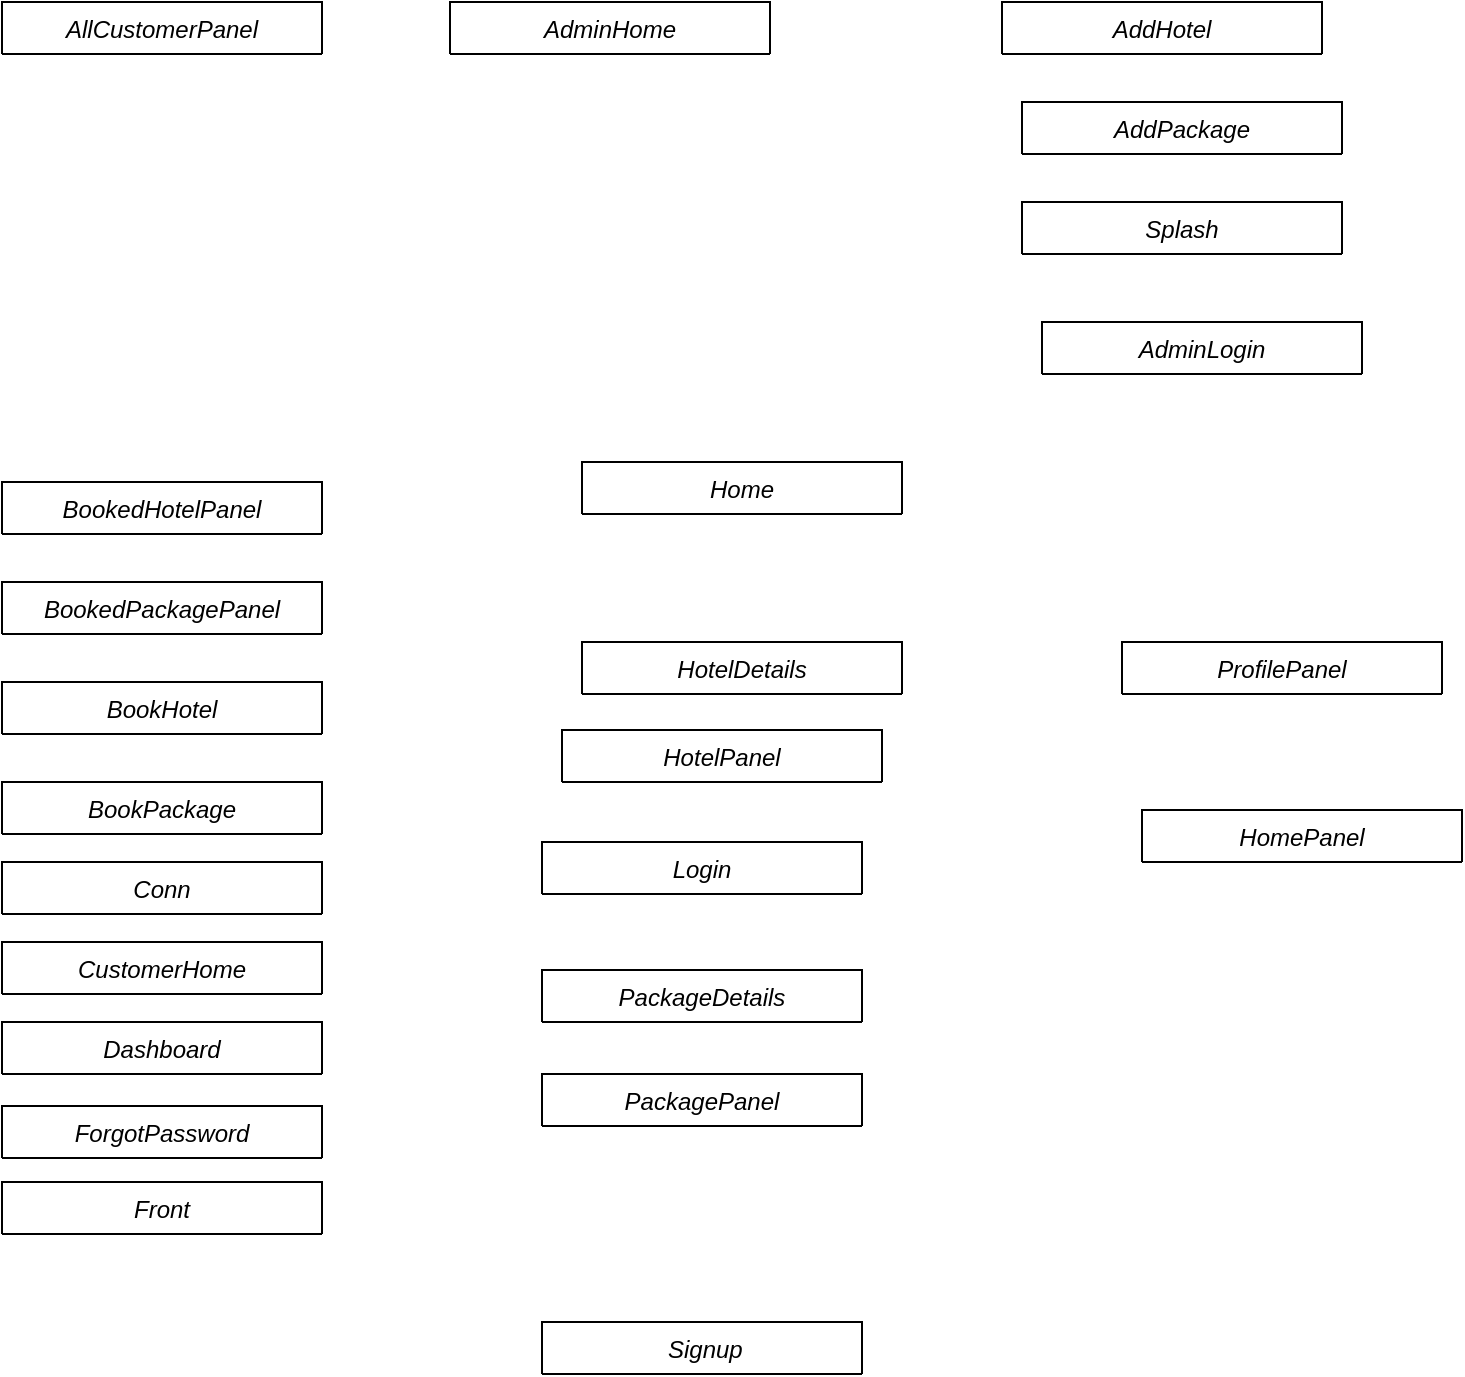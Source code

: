 <mxfile version="22.1.16" type="github">
  <diagram id="C5RBs43oDa-KdzZeNtuy" name="Page-1">
    <mxGraphModel dx="1560" dy="903" grid="1" gridSize="10" guides="1" tooltips="1" connect="1" arrows="1" fold="1" page="1" pageScale="1" pageWidth="827" pageHeight="1169" math="0" shadow="0">
      <root>
        <mxCell id="WIyWlLk6GJQsqaUBKTNV-0" />
        <mxCell id="WIyWlLk6GJQsqaUBKTNV-1" parent="WIyWlLk6GJQsqaUBKTNV-0" />
        <mxCell id="zkfFHV4jXpPFQw0GAbJ--0" value="AddHotel" style="swimlane;fontStyle=2;align=center;verticalAlign=top;childLayout=stackLayout;horizontal=1;startSize=26;horizontalStack=0;resizeParent=1;resizeLast=0;collapsible=1;marginBottom=0;rounded=0;shadow=0;strokeWidth=1;" parent="WIyWlLk6GJQsqaUBKTNV-1" vertex="1" collapsed="1">
          <mxGeometry x="530" y="20" width="160" height="26" as="geometry">
            <mxRectangle x="30" y="80" width="240" height="230" as="alternateBounds" />
          </mxGeometry>
        </mxCell>
        <mxCell id="zkfFHV4jXpPFQw0GAbJ--2" value="-JPanel headerpanel&#xa;  -JTextField t1, t2, t3, t4, t5 &#xa;  -JLabel l1, l2, l3, l4, l5, l6, l7, filename&#xa;  -JButton b1, b2, b3&#xa;  -File file&#xa;  -HotelPanel hp&#xa;  -HotelDetails hd&#xa;  -String name&#xa;  -byte[] photo" style="text;align=left;verticalAlign=top;spacingLeft=4;spacingRight=4;overflow=hidden;rotatable=0;points=[[0,0.5],[1,0.5]];portConstraint=eastwest;rounded=0;shadow=0;html=0;" parent="zkfFHV4jXpPFQw0GAbJ--0" vertex="1">
          <mxGeometry y="26" width="240" height="134" as="geometry" />
        </mxCell>
        <mxCell id="1v4Eg5p9bf7H3qSQsxVO-2" value="" style="endArrow=none;html=1;rounded=0;" edge="1" parent="zkfFHV4jXpPFQw0GAbJ--0" target="zkfFHV4jXpPFQw0GAbJ--2">
          <mxGeometry width="50" height="50" relative="1" as="geometry">
            <mxPoint y="160" as="sourcePoint" />
            <mxPoint x="160" y="160" as="targetPoint" />
          </mxGeometry>
        </mxCell>
        <mxCell id="1v4Eg5p9bf7H3qSQsxVO-5" value="+AddHotel()&#xa;  +AddHotel(HotelPanel hp)  &#xa;  +AddHotel(HotelDetails hd, String name) &#xa;  +actionPerformed(ActionEvent e)" style="text;align=left;verticalAlign=top;spacingLeft=4;spacingRight=4;overflow=hidden;rotatable=0;points=[[0,0.5],[1,0.5]];portConstraint=eastwest;rounded=0;shadow=0;html=0;" vertex="1" parent="zkfFHV4jXpPFQw0GAbJ--0">
          <mxGeometry y="160" width="240" height="70" as="geometry" />
        </mxCell>
        <mxCell id="1v4Eg5p9bf7H3qSQsxVO-6" value="" style="endArrow=none;html=1;rounded=0;exitX=0.004;exitY=-0.007;exitDx=0;exitDy=0;exitPerimeter=0;entryX=0.998;entryY=1.012;entryDx=0;entryDy=0;entryPerimeter=0;" edge="1" parent="zkfFHV4jXpPFQw0GAbJ--0" source="1v4Eg5p9bf7H3qSQsxVO-5" target="zkfFHV4jXpPFQw0GAbJ--2">
          <mxGeometry width="50" height="50" relative="1" as="geometry">
            <mxPoint x="80" y="180" as="sourcePoint" />
            <mxPoint x="130" y="130" as="targetPoint" />
          </mxGeometry>
        </mxCell>
        <mxCell id="1v4Eg5p9bf7H3qSQsxVO-7" value="AddPackage" style="swimlane;fontStyle=2;align=center;verticalAlign=top;childLayout=stackLayout;horizontal=1;startSize=26;horizontalStack=0;resizeParent=1;resizeLast=0;collapsible=1;marginBottom=0;rounded=0;shadow=0;strokeWidth=1;" vertex="1" collapsed="1" parent="WIyWlLk6GJQsqaUBKTNV-1">
          <mxGeometry x="540" y="70" width="160" height="26" as="geometry">
            <mxRectangle x="320" y="80" width="270" height="280" as="alternateBounds" />
          </mxGeometry>
        </mxCell>
        <mxCell id="1v4Eg5p9bf7H3qSQsxVO-8" value="-JPanel headerpanel&#xa;  -JTextField t1, t2, t3, t4&#xa;  -JTextArea ta1&#xa;  -JLabel l1, l2, l3, l4, l5, l6, l7, filename&#xa;  -JButton b1, b2, b3&#xa;  -File file&#xa;  -PackagePanel pp&#xa;  -PackageDetails pd&#xa;  -String place&#xa;  -byte[] photo" style="text;align=left;verticalAlign=top;spacingLeft=4;spacingRight=4;overflow=hidden;rotatable=0;points=[[0,0.5],[1,0.5]];portConstraint=eastwest;rounded=0;shadow=0;html=0;" vertex="1" parent="1v4Eg5p9bf7H3qSQsxVO-7">
          <mxGeometry y="26" width="270" height="154" as="geometry" />
        </mxCell>
        <mxCell id="1v4Eg5p9bf7H3qSQsxVO-9" value="" style="endArrow=none;html=1;rounded=0;" edge="1" parent="1v4Eg5p9bf7H3qSQsxVO-7" target="1v4Eg5p9bf7H3qSQsxVO-8">
          <mxGeometry width="50" height="50" relative="1" as="geometry">
            <mxPoint y="160" as="sourcePoint" />
            <mxPoint x="160" y="160" as="targetPoint" />
          </mxGeometry>
        </mxCell>
        <mxCell id="1v4Eg5p9bf7H3qSQsxVO-10" value="+AddPackage()&#xa;  +AddPackage(PackagePanel pp)&#xa;  +AddPackage(PackageDetails pd, String place)&#xa;  +actionPerformed(ActionEvent e)" style="text;align=left;verticalAlign=top;spacingLeft=4;spacingRight=4;overflow=hidden;rotatable=0;points=[[0,0.5],[1,0.5]];portConstraint=eastwest;rounded=0;shadow=0;html=0;" vertex="1" parent="1v4Eg5p9bf7H3qSQsxVO-7">
          <mxGeometry y="180" width="270" height="70" as="geometry" />
        </mxCell>
        <mxCell id="1v4Eg5p9bf7H3qSQsxVO-11" value="" style="endArrow=none;html=1;rounded=0;entryX=1.001;entryY=0.017;entryDx=0;entryDy=0;entryPerimeter=0;exitX=-0.001;exitY=0.003;exitDx=0;exitDy=0;exitPerimeter=0;" edge="1" parent="1v4Eg5p9bf7H3qSQsxVO-7" source="1v4Eg5p9bf7H3qSQsxVO-10" target="1v4Eg5p9bf7H3qSQsxVO-10">
          <mxGeometry width="50" height="50" relative="1" as="geometry">
            <mxPoint x="10" y="180" as="sourcePoint" />
            <mxPoint x="270" y="180" as="targetPoint" />
          </mxGeometry>
        </mxCell>
        <mxCell id="1v4Eg5p9bf7H3qSQsxVO-14" value="AdminHome" style="swimlane;fontStyle=2;align=center;verticalAlign=top;childLayout=stackLayout;horizontal=1;startSize=26;horizontalStack=0;resizeParent=1;resizeLast=0;collapsible=1;marginBottom=0;rounded=0;shadow=0;strokeWidth=1;" vertex="1" collapsed="1" parent="WIyWlLk6GJQsqaUBKTNV-1">
          <mxGeometry x="254" y="20" width="160" height="26" as="geometry">
            <mxRectangle x="254" y="20" width="260" height="360" as="alternateBounds" />
          </mxGeometry>
        </mxCell>
        <mxCell id="1v4Eg5p9bf7H3qSQsxVO-15" value="-JPanel contentPane, profilepanel&#xa;  -Color buttonbcolor, buttonfcolor&#xa;  -Font buttonfont&#xa;  -JButton b1, b2, b3, b4, b5, b6, b7, b8, btn&#xa;  -int panely, panelx, row&#xa;  -HomePanel homepanel&#xa;  -ProfilePanel yourprofile&#xa;  -PackagePanel packagepanel&#xa;  -HotelPanel hotelpanel&#xa;  -AllCustomerPanel allcustomerpanel&#xa;  -BookedPackagePanel bookedpackagepanel &#xa;  -BookedHotelPanel bookedhotelpanel&#xa;  -String username" style="text;align=left;verticalAlign=top;spacingLeft=4;spacingRight=4;overflow=hidden;rotatable=0;points=[[0,0.5],[1,0.5]];portConstraint=eastwest;rounded=0;shadow=0;html=0;" vertex="1" parent="1v4Eg5p9bf7H3qSQsxVO-14">
          <mxGeometry y="26" width="260" height="194" as="geometry" />
        </mxCell>
        <mxCell id="1v4Eg5p9bf7H3qSQsxVO-16" value="" style="endArrow=none;html=1;rounded=0;" edge="1" parent="1v4Eg5p9bf7H3qSQsxVO-14" target="1v4Eg5p9bf7H3qSQsxVO-15">
          <mxGeometry width="50" height="50" relative="1" as="geometry">
            <mxPoint y="160" as="sourcePoint" />
            <mxPoint x="160" y="160" as="targetPoint" />
          </mxGeometry>
        </mxCell>
        <mxCell id="1v4Eg5p9bf7H3qSQsxVO-18" value="" style="endArrow=none;html=1;rounded=0;entryX=1.001;entryY=0.017;entryDx=0;entryDy=0;entryPerimeter=0;exitX=-0.001;exitY=0.003;exitDx=0;exitDy=0;exitPerimeter=0;" edge="1" parent="1v4Eg5p9bf7H3qSQsxVO-14" source="1v4Eg5p9bf7H3qSQsxVO-17" target="1v4Eg5p9bf7H3qSQsxVO-17">
          <mxGeometry width="50" height="50" relative="1" as="geometry">
            <mxPoint x="10" y="180" as="sourcePoint" />
            <mxPoint x="270" y="180" as="targetPoint" />
          </mxGeometry>
        </mxCell>
        <mxCell id="1v4Eg5p9bf7H3qSQsxVO-17" value="+main(String[] args)&#xa;  +AdminHome(String username)&#xa;  +createHomepanel()&#xa;  +activeButton(JButton button)&#xa;  +createButton(String text)&#xa;  +disablePanel()  &#xa;  +actionPerformed(ActionEvent e)&#xa;  +openPanel(Object source)" style="text;align=left;verticalAlign=top;spacingLeft=4;spacingRight=4;overflow=hidden;rotatable=0;points=[[0,0.5],[1,0.5]];portConstraint=eastwest;rounded=0;shadow=0;html=0;" vertex="1" parent="1v4Eg5p9bf7H3qSQsxVO-14">
          <mxGeometry y="220" width="260" height="140" as="geometry" />
        </mxCell>
        <mxCell id="1v4Eg5p9bf7H3qSQsxVO-19" value="AdminLogin" style="swimlane;fontStyle=2;align=center;verticalAlign=top;childLayout=stackLayout;horizontal=1;startSize=26;horizontalStack=0;resizeParent=1;resizeLast=0;collapsible=1;marginBottom=0;rounded=0;shadow=0;strokeWidth=1;" vertex="1" collapsed="1" parent="WIyWlLk6GJQsqaUBKTNV-1">
          <mxGeometry x="550" y="180" width="160" height="26" as="geometry">
            <mxRectangle x="20" y="180" width="220" height="170" as="alternateBounds" />
          </mxGeometry>
        </mxCell>
        <mxCell id="1v4Eg5p9bf7H3qSQsxVO-20" value="-JPanel p1, p2&#xa;  -JTextField t1&#xa;  -JPasswordField passwordField&#xa;  -JButton b1  &#xa;  -JLabel l5&#xa;  -Home home&#xa;" style="text;align=left;verticalAlign=top;spacingLeft=4;spacingRight=4;overflow=hidden;rotatable=0;points=[[0,0.5],[1,0.5]];portConstraint=eastwest;rounded=0;shadow=0;html=0;" vertex="1" parent="1v4Eg5p9bf7H3qSQsxVO-19">
          <mxGeometry y="26" width="220" height="104" as="geometry" />
        </mxCell>
        <mxCell id="1v4Eg5p9bf7H3qSQsxVO-22" value="" style="endArrow=none;html=1;rounded=0;entryX=1.004;entryY=-0.003;entryDx=0;entryDy=0;entryPerimeter=0;exitX=-0.001;exitY=0.003;exitDx=0;exitDy=0;exitPerimeter=0;" edge="1" parent="1v4Eg5p9bf7H3qSQsxVO-19" target="1v4Eg5p9bf7H3qSQsxVO-25">
          <mxGeometry width="50" height="50" relative="1" as="geometry">
            <mxPoint x="-0.27" y="130.09" as="sourcePoint" />
            <mxPoint x="270.27" y="130.51" as="targetPoint" />
          </mxGeometry>
        </mxCell>
        <mxCell id="1v4Eg5p9bf7H3qSQsxVO-25" value=" +AdminLogin(Home m)&#xa;  +actionPerformed(ActionEvent ae)" style="text;align=left;verticalAlign=top;spacingLeft=4;spacingRight=4;overflow=hidden;rotatable=0;points=[[0,0.5],[1,0.5]];portConstraint=eastwest;rounded=0;shadow=0;html=0;" vertex="1" parent="1v4Eg5p9bf7H3qSQsxVO-19">
          <mxGeometry y="130" width="220" height="40" as="geometry" />
        </mxCell>
        <mxCell id="1v4Eg5p9bf7H3qSQsxVO-26" value="AllCustomerPanel" style="swimlane;fontStyle=2;align=center;verticalAlign=top;childLayout=stackLayout;horizontal=1;startSize=26;horizontalStack=0;resizeParent=1;resizeLast=0;collapsible=1;marginBottom=0;rounded=0;shadow=0;strokeWidth=1;" vertex="1" collapsed="1" parent="WIyWlLk6GJQsqaUBKTNV-1">
          <mxGeometry x="30" y="20" width="160" height="26" as="geometry">
            <mxRectangle x="30" y="20" width="170" height="170" as="alternateBounds" />
          </mxGeometry>
        </mxCell>
        <mxCell id="1v4Eg5p9bf7H3qSQsxVO-27" value="-JPanel panel&#xa;  -JLabel l1&#xa;  -JTable table&#xa;  -JScrollPane tableviewscroll" style="text;align=left;verticalAlign=top;spacingLeft=4;spacingRight=4;overflow=hidden;rotatable=0;points=[[0,0.5],[1,0.5]];portConstraint=eastwest;rounded=0;shadow=0;html=0;" vertex="1" parent="1v4Eg5p9bf7H3qSQsxVO-26">
          <mxGeometry y="26" width="170" height="104" as="geometry" />
        </mxCell>
        <mxCell id="1v4Eg5p9bf7H3qSQsxVO-28" value="" style="endArrow=none;html=1;rounded=0;entryX=1.004;entryY=-0.003;entryDx=0;entryDy=0;entryPerimeter=0;exitX=-0.001;exitY=0.003;exitDx=0;exitDy=0;exitPerimeter=0;" edge="1" parent="1v4Eg5p9bf7H3qSQsxVO-26" target="1v4Eg5p9bf7H3qSQsxVO-29">
          <mxGeometry width="50" height="50" relative="1" as="geometry">
            <mxPoint x="-0.27" y="130.09" as="sourcePoint" />
            <mxPoint x="270.27" y="130.51" as="targetPoint" />
          </mxGeometry>
        </mxCell>
        <mxCell id="1v4Eg5p9bf7H3qSQsxVO-29" value="+AllCustomerPanel()" style="text;align=left;verticalAlign=top;spacingLeft=4;spacingRight=4;overflow=hidden;rotatable=0;points=[[0,0.5],[1,0.5]];portConstraint=eastwest;rounded=0;shadow=0;html=0;" vertex="1" parent="1v4Eg5p9bf7H3qSQsxVO-26">
          <mxGeometry y="130" width="170" height="40" as="geometry" />
        </mxCell>
        <mxCell id="1v4Eg5p9bf7H3qSQsxVO-30" value=" Conn" style="swimlane;fontStyle=2;align=center;verticalAlign=top;childLayout=stackLayout;horizontal=1;startSize=26;horizontalStack=0;resizeParent=1;resizeLast=0;collapsible=1;marginBottom=0;rounded=0;shadow=0;strokeWidth=1;" vertex="1" collapsed="1" parent="WIyWlLk6GJQsqaUBKTNV-1">
          <mxGeometry x="30" y="450" width="160" height="26" as="geometry">
            <mxRectangle x="280" y="80" width="120" height="120" as="alternateBounds" />
          </mxGeometry>
        </mxCell>
        <mxCell id="1v4Eg5p9bf7H3qSQsxVO-31" value="-Connection c&#xa;  -Statement s" style="text;align=left;verticalAlign=top;spacingLeft=4;spacingRight=4;overflow=hidden;rotatable=0;points=[[0,0.5],[1,0.5]];portConstraint=eastwest;rounded=0;shadow=0;html=0;" vertex="1" parent="1v4Eg5p9bf7H3qSQsxVO-30">
          <mxGeometry y="26" width="120" height="54" as="geometry" />
        </mxCell>
        <mxCell id="1v4Eg5p9bf7H3qSQsxVO-32" value="" style="endArrow=none;html=1;rounded=0;entryX=1.004;entryY=-0.003;entryDx=0;entryDy=0;entryPerimeter=0;exitX=-0.003;exitY=-0.043;exitDx=0;exitDy=0;exitPerimeter=0;" edge="1" parent="1v4Eg5p9bf7H3qSQsxVO-30" target="1v4Eg5p9bf7H3qSQsxVO-33" source="1v4Eg5p9bf7H3qSQsxVO-33">
          <mxGeometry width="50" height="50" relative="1" as="geometry">
            <mxPoint x="-0.27" y="130.09" as="sourcePoint" />
            <mxPoint x="270.27" y="130.51" as="targetPoint" />
          </mxGeometry>
        </mxCell>
        <mxCell id="1v4Eg5p9bf7H3qSQsxVO-33" value=" +Conn()  " style="text;align=left;verticalAlign=top;spacingLeft=4;spacingRight=4;overflow=hidden;rotatable=0;points=[[0,0.5],[1,0.5]];portConstraint=eastwest;rounded=0;shadow=0;html=0;" vertex="1" parent="1v4Eg5p9bf7H3qSQsxVO-30">
          <mxGeometry y="80" width="120" height="40" as="geometry" />
        </mxCell>
        <mxCell id="1v4Eg5p9bf7H3qSQsxVO-34" value="BookedHotelPanel " style="swimlane;fontStyle=2;align=center;verticalAlign=top;childLayout=stackLayout;horizontal=1;startSize=26;horizontalStack=0;resizeParent=1;resizeLast=0;collapsible=1;marginBottom=0;rounded=0;shadow=0;strokeWidth=1;" vertex="1" collapsed="1" parent="WIyWlLk6GJQsqaUBKTNV-1">
          <mxGeometry x="30" y="260" width="160" height="26" as="geometry">
            <mxRectangle x="280" y="80" width="190" height="170" as="alternateBounds" />
          </mxGeometry>
        </mxCell>
        <mxCell id="1v4Eg5p9bf7H3qSQsxVO-35" value=" -JPanel panel&#xa;  -JLabel l1&#xa;  -JTable table  &#xa;  -String user&#xa;  -JScrollPane tableviewscroll" style="text;align=left;verticalAlign=top;spacingLeft=4;spacingRight=4;overflow=hidden;rotatable=0;points=[[0,0.5],[1,0.5]];portConstraint=eastwest;rounded=0;shadow=0;html=0;" vertex="1" parent="1v4Eg5p9bf7H3qSQsxVO-34">
          <mxGeometry y="26" width="190" height="104" as="geometry" />
        </mxCell>
        <mxCell id="1v4Eg5p9bf7H3qSQsxVO-36" value="" style="endArrow=none;html=1;rounded=0;entryX=1.004;entryY=-0.003;entryDx=0;entryDy=0;entryPerimeter=0;exitX=-0.001;exitY=0.003;exitDx=0;exitDy=0;exitPerimeter=0;" edge="1" parent="1v4Eg5p9bf7H3qSQsxVO-34" target="1v4Eg5p9bf7H3qSQsxVO-37">
          <mxGeometry width="50" height="50" relative="1" as="geometry">
            <mxPoint x="-0.27" y="130.09" as="sourcePoint" />
            <mxPoint x="270.27" y="130.51" as="targetPoint" />
          </mxGeometry>
        </mxCell>
        <mxCell id="1v4Eg5p9bf7H3qSQsxVO-37" value="+BookedHotelPanel()&#xa;  +BookedHotelPanel(String user)" style="text;align=left;verticalAlign=top;spacingLeft=4;spacingRight=4;overflow=hidden;rotatable=0;points=[[0,0.5],[1,0.5]];portConstraint=eastwest;rounded=0;shadow=0;html=0;" vertex="1" parent="1v4Eg5p9bf7H3qSQsxVO-34">
          <mxGeometry y="130" width="190" height="40" as="geometry" />
        </mxCell>
        <mxCell id="1v4Eg5p9bf7H3qSQsxVO-38" value="BookedPackagePanel" style="swimlane;fontStyle=2;align=center;verticalAlign=top;childLayout=stackLayout;horizontal=1;startSize=26;horizontalStack=0;resizeParent=1;resizeLast=0;collapsible=1;marginBottom=0;rounded=0;shadow=0;strokeWidth=1;" vertex="1" collapsed="1" parent="WIyWlLk6GJQsqaUBKTNV-1">
          <mxGeometry x="30" y="310" width="160" height="26" as="geometry">
            <mxRectangle x="280" y="80" width="210" height="170" as="alternateBounds" />
          </mxGeometry>
        </mxCell>
        <mxCell id="1v4Eg5p9bf7H3qSQsxVO-39" value=" -JPanel panel&#xa;  -JLabel l1&#xa;  -JTable table&#xa;  -String user&#xa;  -JScrollPane tableviewscroll" style="text;align=left;verticalAlign=top;spacingLeft=4;spacingRight=4;overflow=hidden;rotatable=0;points=[[0,0.5],[1,0.5]];portConstraint=eastwest;rounded=0;shadow=0;html=0;" vertex="1" parent="1v4Eg5p9bf7H3qSQsxVO-38">
          <mxGeometry y="26" width="210" height="104" as="geometry" />
        </mxCell>
        <mxCell id="1v4Eg5p9bf7H3qSQsxVO-40" value="" style="endArrow=none;html=1;rounded=0;entryX=1.004;entryY=-0.003;entryDx=0;entryDy=0;entryPerimeter=0;exitX=-0.001;exitY=0.003;exitDx=0;exitDy=0;exitPerimeter=0;" edge="1" parent="1v4Eg5p9bf7H3qSQsxVO-38" target="1v4Eg5p9bf7H3qSQsxVO-41">
          <mxGeometry width="50" height="50" relative="1" as="geometry">
            <mxPoint x="-0.27" y="130.09" as="sourcePoint" />
            <mxPoint x="270.27" y="130.51" as="targetPoint" />
          </mxGeometry>
        </mxCell>
        <mxCell id="1v4Eg5p9bf7H3qSQsxVO-41" value="+BookedPackagePanel()&#xa;  +BookedPackagePanel(String user)   " style="text;align=left;verticalAlign=top;spacingLeft=4;spacingRight=4;overflow=hidden;rotatable=0;points=[[0,0.5],[1,0.5]];portConstraint=eastwest;rounded=0;shadow=0;html=0;" vertex="1" parent="1v4Eg5p9bf7H3qSQsxVO-38">
          <mxGeometry y="130" width="210" height="40" as="geometry" />
        </mxCell>
        <mxCell id="1v4Eg5p9bf7H3qSQsxVO-42" value="BookHotel" style="swimlane;fontStyle=2;align=center;verticalAlign=top;childLayout=stackLayout;horizontal=1;startSize=26;horizontalStack=0;resizeParent=1;resizeLast=0;collapsible=1;marginBottom=0;rounded=0;shadow=0;strokeWidth=1;" vertex="1" collapsed="1" parent="WIyWlLk6GJQsqaUBKTNV-1">
          <mxGeometry x="30" y="360" width="160" height="26" as="geometry">
            <mxRectangle x="280" y="80" width="300" height="170" as="alternateBounds" />
          </mxGeometry>
        </mxCell>
        <mxCell id="1v4Eg5p9bf7H3qSQsxVO-43" value=" -JPanel headerpanel&#xa;  -JTextField t1, t2, t3, t4, t5, t6, t7, t8  &#xa;  -JLabel l1, l2, l3, l4, l5, l6, l7, l8, l9, l10, l11, l12, l13&#xa;  -Choice c1, c2&#xa;  -JButton b1, b2&#xa;  -String name, user" style="text;align=left;verticalAlign=top;spacingLeft=4;spacingRight=4;overflow=hidden;rotatable=0;points=[[0,0.5],[1,0.5]];portConstraint=eastwest;rounded=0;shadow=0;html=0;" vertex="1" parent="1v4Eg5p9bf7H3qSQsxVO-42">
          <mxGeometry y="26" width="300" height="104" as="geometry" />
        </mxCell>
        <mxCell id="1v4Eg5p9bf7H3qSQsxVO-44" value="" style="endArrow=none;html=1;rounded=0;entryX=1.004;entryY=-0.003;entryDx=0;entryDy=0;entryPerimeter=0;exitX=-0.001;exitY=0.003;exitDx=0;exitDy=0;exitPerimeter=0;" edge="1" parent="1v4Eg5p9bf7H3qSQsxVO-42" target="1v4Eg5p9bf7H3qSQsxVO-45">
          <mxGeometry width="50" height="50" relative="1" as="geometry">
            <mxPoint x="-0.27" y="130.09" as="sourcePoint" />
            <mxPoint x="270.27" y="130.51" as="targetPoint" />
          </mxGeometry>
        </mxCell>
        <mxCell id="1v4Eg5p9bf7H3qSQsxVO-45" value="  +BookHotel(String name, String user)&#xa;  +actionPerformed(ActionEvent ae)" style="text;align=left;verticalAlign=top;spacingLeft=4;spacingRight=4;overflow=hidden;rotatable=0;points=[[0,0.5],[1,0.5]];portConstraint=eastwest;rounded=0;shadow=0;html=0;" vertex="1" parent="1v4Eg5p9bf7H3qSQsxVO-42">
          <mxGeometry y="130" width="300" height="40" as="geometry" />
        </mxCell>
        <mxCell id="1v4Eg5p9bf7H3qSQsxVO-46" value=" BookPackage" style="swimlane;fontStyle=2;align=center;verticalAlign=top;childLayout=stackLayout;horizontal=1;startSize=26;horizontalStack=0;resizeParent=1;resizeLast=0;collapsible=1;marginBottom=0;rounded=0;shadow=0;strokeWidth=1;" vertex="1" collapsed="1" parent="WIyWlLk6GJQsqaUBKTNV-1">
          <mxGeometry x="30" y="410" width="160" height="26" as="geometry">
            <mxRectangle x="280" y="80" width="230" height="170" as="alternateBounds" />
          </mxGeometry>
        </mxCell>
        <mxCell id="1v4Eg5p9bf7H3qSQsxVO-47" value="-JPanel headerpanel&#xa;  -JTextField t1, t2, t3, t4, t5, t6, t7&#xa;  -JLabel l1, l2, l3, l4, l5, l6, l7, l8, l9  &#xa;  -JButton b1, b2&#xa;  -JDateChooser dateChooser&#xa;  -String place, user" style="text;align=left;verticalAlign=top;spacingLeft=4;spacingRight=4;overflow=hidden;rotatable=0;points=[[0,0.5],[1,0.5]];portConstraint=eastwest;rounded=0;shadow=0;html=0;" vertex="1" parent="1v4Eg5p9bf7H3qSQsxVO-46">
          <mxGeometry y="26" width="230" height="104" as="geometry" />
        </mxCell>
        <mxCell id="1v4Eg5p9bf7H3qSQsxVO-48" value="" style="endArrow=none;html=1;rounded=0;entryX=1.004;entryY=-0.003;entryDx=0;entryDy=0;entryPerimeter=0;exitX=-0.001;exitY=0.003;exitDx=0;exitDy=0;exitPerimeter=0;" edge="1" parent="1v4Eg5p9bf7H3qSQsxVO-46" target="1v4Eg5p9bf7H3qSQsxVO-49">
          <mxGeometry width="50" height="50" relative="1" as="geometry">
            <mxPoint x="-0.27" y="130.09" as="sourcePoint" />
            <mxPoint x="270.27" y="130.51" as="targetPoint" />
          </mxGeometry>
        </mxCell>
        <mxCell id="1v4Eg5p9bf7H3qSQsxVO-49" value="+BookPackage(String place, String user)&#xa;  +actionPerformed(ActionEvent ae)" style="text;align=left;verticalAlign=top;spacingLeft=4;spacingRight=4;overflow=hidden;rotatable=0;points=[[0,0.5],[1,0.5]];portConstraint=eastwest;rounded=0;shadow=0;html=0;" vertex="1" parent="1v4Eg5p9bf7H3qSQsxVO-46">
          <mxGeometry y="130" width="230" height="40" as="geometry" />
        </mxCell>
        <mxCell id="1v4Eg5p9bf7H3qSQsxVO-50" value=" Splash" style="swimlane;fontStyle=2;align=center;verticalAlign=top;childLayout=stackLayout;horizontal=1;startSize=26;horizontalStack=0;resizeParent=1;resizeLast=0;collapsible=1;marginBottom=0;rounded=0;shadow=0;strokeWidth=1;" vertex="1" collapsed="1" parent="WIyWlLk6GJQsqaUBKTNV-1">
          <mxGeometry x="540" y="120" width="160" height="26" as="geometry">
            <mxRectangle x="340" y="180" width="220" height="160" as="alternateBounds" />
          </mxGeometry>
        </mxCell>
        <mxCell id="1v4Eg5p9bf7H3qSQsxVO-51" value=" -Thread thread" style="text;align=left;verticalAlign=top;spacingLeft=4;spacingRight=4;overflow=hidden;rotatable=0;points=[[0,0.5],[1,0.5]];portConstraint=eastwest;rounded=0;shadow=0;html=0;" vertex="1" parent="1v4Eg5p9bf7H3qSQsxVO-50">
          <mxGeometry y="26" width="220" height="64" as="geometry" />
        </mxCell>
        <mxCell id="1v4Eg5p9bf7H3qSQsxVO-54" value="" style="endArrow=none;html=1;rounded=0;exitX=0.002;exitY=0.747;exitDx=0;exitDy=0;exitPerimeter=0;entryX=1;entryY=0.752;entryDx=0;entryDy=0;entryPerimeter=0;" edge="1" parent="1v4Eg5p9bf7H3qSQsxVO-50">
          <mxGeometry width="50" height="50" relative="1" as="geometry">
            <mxPoint x="0.44" y="102.268" as="sourcePoint" />
            <mxPoint x="220" y="103.488" as="targetPoint" />
          </mxGeometry>
        </mxCell>
        <mxCell id="1v4Eg5p9bf7H3qSQsxVO-63" value="&#xa;+Splash()&#xa;  +run()&#xa;  +main(String[] args)" style="text;align=left;verticalAlign=top;spacingLeft=4;spacingRight=4;overflow=hidden;rotatable=0;points=[[0,0.5],[1,0.5]];portConstraint=eastwest;rounded=0;shadow=0;html=0;" vertex="1" parent="1v4Eg5p9bf7H3qSQsxVO-50">
          <mxGeometry y="90" width="220" height="64" as="geometry" />
        </mxCell>
        <mxCell id="1v4Eg5p9bf7H3qSQsxVO-55" value="CustomerHome" style="swimlane;fontStyle=2;align=center;verticalAlign=top;childLayout=stackLayout;horizontal=1;startSize=26;horizontalStack=0;resizeParent=1;resizeLast=0;collapsible=1;marginBottom=0;rounded=0;shadow=0;strokeWidth=1;" vertex="1" collapsed="1" parent="WIyWlLk6GJQsqaUBKTNV-1">
          <mxGeometry x="30" y="490" width="160" height="26" as="geometry">
            <mxRectangle x="340" y="94" width="270" height="400" as="alternateBounds" />
          </mxGeometry>
        </mxCell>
        <mxCell id="1v4Eg5p9bf7H3qSQsxVO-56" value="-JPanel contentPane, profilepanel&#xa;  -Color buttonbcolor, buttonfcolor&#xa;  -Font buttonfont&#xa;  -JButton b1, b2, b3, b4, b5, b6, b7, btn&#xa;  -int panely, panelx, row&#xa;  -HomePanel homepanel&#xa;  -ProfilePanel yourprofile&#xa;  -PackagePanel packagepanel&#xa;  -HotelPanel hotelpanel&#xa;  -BookedPackagePanel bookedpackagepanel&#xa;  -BookedHotelPanel bookedhotelpanel&#xa;  -String user, name" style="text;align=left;verticalAlign=top;spacingLeft=4;spacingRight=4;overflow=hidden;rotatable=0;points=[[0,0.5],[1,0.5]];portConstraint=eastwest;rounded=0;shadow=0;html=0;" vertex="1" parent="1v4Eg5p9bf7H3qSQsxVO-55">
          <mxGeometry y="26" width="270" height="244" as="geometry" />
        </mxCell>
        <mxCell id="1v4Eg5p9bf7H3qSQsxVO-57" value="" style="endArrow=none;html=1;rounded=0;exitX=0.002;exitY=0.747;exitDx=0;exitDy=0;exitPerimeter=0;entryX=1;entryY=0.752;entryDx=0;entryDy=0;entryPerimeter=0;" edge="1" parent="1v4Eg5p9bf7H3qSQsxVO-55" source="1v4Eg5p9bf7H3qSQsxVO-56" target="1v4Eg5p9bf7H3qSQsxVO-56">
          <mxGeometry width="50" height="50" relative="1" as="geometry">
            <mxPoint x="90" y="216" as="sourcePoint" />
            <mxPoint x="140" y="166" as="targetPoint" />
          </mxGeometry>
        </mxCell>
        <mxCell id="1v4Eg5p9bf7H3qSQsxVO-58" value="+main(String[] args)&#xa;  +CustomerHome(String user)&#xa;  +createHomepanel()&#xa;  +activeButton(JButton button)&#xa;  +createButton(String text)&#xa;  +disablePanel()&#xa;  +actionPerformed(ActionEvent e)&#xa;  +openPanel(Object source)" style="text;align=left;verticalAlign=top;spacingLeft=4;spacingRight=4;overflow=hidden;rotatable=0;points=[[0,0.5],[1,0.5]];portConstraint=eastwest;rounded=0;shadow=0;html=0;" vertex="1" parent="1v4Eg5p9bf7H3qSQsxVO-55">
          <mxGeometry y="270" width="270" height="130" as="geometry" />
        </mxCell>
        <mxCell id="1v4Eg5p9bf7H3qSQsxVO-59" value=" Dashboard" style="swimlane;fontStyle=2;align=center;verticalAlign=top;childLayout=stackLayout;horizontal=1;startSize=26;horizontalStack=0;resizeParent=1;resizeLast=0;collapsible=1;marginBottom=0;rounded=0;shadow=0;strokeWidth=1;" vertex="1" collapsed="1" parent="WIyWlLk6GJQsqaUBKTNV-1">
          <mxGeometry x="30" y="530" width="160" height="26" as="geometry">
            <mxRectangle x="240" y="350" width="120" height="120" as="alternateBounds" />
          </mxGeometry>
        </mxCell>
        <mxCell id="1v4Eg5p9bf7H3qSQsxVO-60" value="-Dashboard()" style="text;align=left;verticalAlign=top;spacingLeft=4;spacingRight=4;overflow=hidden;rotatable=0;points=[[0,0.5],[1,0.5]];portConstraint=eastwest;rounded=0;shadow=0;html=0;" vertex="1" parent="1v4Eg5p9bf7H3qSQsxVO-59">
          <mxGeometry y="26" width="120" height="54" as="geometry" />
        </mxCell>
        <mxCell id="1v4Eg5p9bf7H3qSQsxVO-61" value="" style="endArrow=none;html=1;rounded=0;entryX=1.004;entryY=-0.003;entryDx=0;entryDy=0;entryPerimeter=0;exitX=-0.003;exitY=-0.043;exitDx=0;exitDy=0;exitPerimeter=0;" edge="1" parent="1v4Eg5p9bf7H3qSQsxVO-59" source="1v4Eg5p9bf7H3qSQsxVO-62" target="1v4Eg5p9bf7H3qSQsxVO-62">
          <mxGeometry width="50" height="50" relative="1" as="geometry">
            <mxPoint x="-0.27" y="130.09" as="sourcePoint" />
            <mxPoint x="270.27" y="130.51" as="targetPoint" />
          </mxGeometry>
        </mxCell>
        <mxCell id="1v4Eg5p9bf7H3qSQsxVO-62" value="-main(String[] args)  -main" style="text;align=left;verticalAlign=top;spacingLeft=4;spacingRight=4;overflow=hidden;rotatable=0;points=[[0,0.5],[1,0.5]];portConstraint=eastwest;rounded=0;shadow=0;html=0;" vertex="1" parent="1v4Eg5p9bf7H3qSQsxVO-59">
          <mxGeometry y="80" width="120" height="40" as="geometry" />
        </mxCell>
        <mxCell id="1v4Eg5p9bf7H3qSQsxVO-64" value="ForgotPassword" style="swimlane;fontStyle=2;align=center;verticalAlign=top;childLayout=stackLayout;horizontal=1;startSize=26;horizontalStack=0;resizeParent=1;resizeLast=0;collapsible=1;marginBottom=0;rounded=0;shadow=0;strokeWidth=1;" vertex="1" collapsed="1" parent="WIyWlLk6GJQsqaUBKTNV-1">
          <mxGeometry x="30" y="572" width="160" height="26" as="geometry">
            <mxRectangle x="340" y="180" width="220" height="160" as="alternateBounds" />
          </mxGeometry>
        </mxCell>
        <mxCell id="1v4Eg5p9bf7H3qSQsxVO-65" value=" -JPanel p1, p2&#xa;  -JTextField t1, t2, t3, t4, t5&#xa;  -JButton b1, b2, b3&#xa;  -JLabel l6" style="text;align=left;verticalAlign=top;spacingLeft=4;spacingRight=4;overflow=hidden;rotatable=0;points=[[0,0.5],[1,0.5]];portConstraint=eastwest;rounded=0;shadow=0;html=0;" vertex="1" parent="1v4Eg5p9bf7H3qSQsxVO-64">
          <mxGeometry y="26" width="220" height="64" as="geometry" />
        </mxCell>
        <mxCell id="1v4Eg5p9bf7H3qSQsxVO-66" value="" style="endArrow=none;html=1;rounded=0;exitX=0.002;exitY=0.747;exitDx=0;exitDy=0;exitPerimeter=0;entryX=1;entryY=0.752;entryDx=0;entryDy=0;entryPerimeter=0;" edge="1" parent="1v4Eg5p9bf7H3qSQsxVO-64">
          <mxGeometry width="50" height="50" relative="1" as="geometry">
            <mxPoint x="0.44" y="102.268" as="sourcePoint" />
            <mxPoint x="220" y="103.488" as="targetPoint" />
          </mxGeometry>
        </mxCell>
        <mxCell id="1v4Eg5p9bf7H3qSQsxVO-67" value="&#xa;+ForgotPassword()&#xa;  +actionPerformed(ActionEvent ae)" style="text;align=left;verticalAlign=top;spacingLeft=4;spacingRight=4;overflow=hidden;rotatable=0;points=[[0,0.5],[1,0.5]];portConstraint=eastwest;rounded=0;shadow=0;html=0;" vertex="1" parent="1v4Eg5p9bf7H3qSQsxVO-64">
          <mxGeometry y="90" width="220" height="64" as="geometry" />
        </mxCell>
        <mxCell id="1v4Eg5p9bf7H3qSQsxVO-68" value="Front" style="swimlane;fontStyle=2;align=center;verticalAlign=top;childLayout=stackLayout;horizontal=1;startSize=26;horizontalStack=0;resizeParent=1;resizeLast=0;collapsible=1;marginBottom=0;rounded=0;shadow=0;strokeWidth=1;" vertex="1" collapsed="1" parent="WIyWlLk6GJQsqaUBKTNV-1">
          <mxGeometry x="30" y="610" width="160" height="26" as="geometry">
            <mxRectangle x="340" y="180" width="220" height="160" as="alternateBounds" />
          </mxGeometry>
        </mxCell>
        <mxCell id="1v4Eg5p9bf7H3qSQsxVO-69" value=" -JButton b1" style="text;align=left;verticalAlign=top;spacingLeft=4;spacingRight=4;overflow=hidden;rotatable=0;points=[[0,0.5],[1,0.5]];portConstraint=eastwest;rounded=0;shadow=0;html=0;" vertex="1" parent="1v4Eg5p9bf7H3qSQsxVO-68">
          <mxGeometry y="26" width="220" height="64" as="geometry" />
        </mxCell>
        <mxCell id="1v4Eg5p9bf7H3qSQsxVO-70" value="" style="endArrow=none;html=1;rounded=0;exitX=0.002;exitY=0.747;exitDx=0;exitDy=0;exitPerimeter=0;entryX=1;entryY=0.752;entryDx=0;entryDy=0;entryPerimeter=0;" edge="1" parent="1v4Eg5p9bf7H3qSQsxVO-68">
          <mxGeometry width="50" height="50" relative="1" as="geometry">
            <mxPoint x="0.44" y="102.268" as="sourcePoint" />
            <mxPoint x="220" y="103.488" as="targetPoint" />
          </mxGeometry>
        </mxCell>
        <mxCell id="1v4Eg5p9bf7H3qSQsxVO-71" value="&#xa;+Front()&#xa;  +actionPerformed(ActionEvent ae)&#xa;  +main(String[] args)" style="text;align=left;verticalAlign=top;spacingLeft=4;spacingRight=4;overflow=hidden;rotatable=0;points=[[0,0.5],[1,0.5]];portConstraint=eastwest;rounded=0;shadow=0;html=0;" vertex="1" parent="1v4Eg5p9bf7H3qSQsxVO-68">
          <mxGeometry y="90" width="220" height="64" as="geometry" />
        </mxCell>
        <mxCell id="1v4Eg5p9bf7H3qSQsxVO-72" value="Home" style="swimlane;fontStyle=2;align=center;verticalAlign=top;childLayout=stackLayout;horizontal=1;startSize=26;horizontalStack=0;resizeParent=1;resizeLast=0;collapsible=1;marginBottom=0;rounded=0;shadow=0;strokeWidth=1;" vertex="1" collapsed="1" parent="WIyWlLk6GJQsqaUBKTNV-1">
          <mxGeometry x="320" y="250" width="160" height="26" as="geometry">
            <mxRectangle x="320" y="250" width="270" height="400" as="alternateBounds" />
          </mxGeometry>
        </mxCell>
        <mxCell id="1v4Eg5p9bf7H3qSQsxVO-73" value="-ImageIcon i1, i2, i3, i4, i5, i6&#xa;  -Image j1, j2, j3, j4, j5, j6&#xa;  -ImageIcon i11, i12, i13, i14, i15, i16&#xa;  -JLabel l1, l2, l3, l4, l5, l6, l7, l8&#xa;  -JButton b1, b2, b3, btn&#xa;  -JPanel contentPane, button, panel1&#xa;  -Thread t1&#xa;  -Login l&#xa;  -AdminLogin a" style="text;align=left;verticalAlign=top;spacingLeft=4;spacingRight=4;overflow=hidden;rotatable=0;points=[[0,0.5],[1,0.5]];portConstraint=eastwest;rounded=0;shadow=0;html=0;" vertex="1" parent="1v4Eg5p9bf7H3qSQsxVO-72">
          <mxGeometry y="26" width="270" height="244" as="geometry" />
        </mxCell>
        <mxCell id="1v4Eg5p9bf7H3qSQsxVO-74" value="" style="endArrow=none;html=1;rounded=0;exitX=0.002;exitY=0.747;exitDx=0;exitDy=0;exitPerimeter=0;entryX=1;entryY=0.752;entryDx=0;entryDy=0;entryPerimeter=0;" edge="1" parent="1v4Eg5p9bf7H3qSQsxVO-72" source="1v4Eg5p9bf7H3qSQsxVO-73" target="1v4Eg5p9bf7H3qSQsxVO-73">
          <mxGeometry width="50" height="50" relative="1" as="geometry">
            <mxPoint x="90" y="216" as="sourcePoint" />
            <mxPoint x="140" y="166" as="targetPoint" />
          </mxGeometry>
        </mxCell>
        <mxCell id="1v4Eg5p9bf7H3qSQsxVO-75" value=" +main(String[] args)&#xa;  +Home()&#xa;  +run()&#xa;  +actionPerformed(ActionEvent ae)&#xa;  +activeButton(JButton b)&#xa;  +disable()  " style="text;align=left;verticalAlign=top;spacingLeft=4;spacingRight=4;overflow=hidden;rotatable=0;points=[[0,0.5],[1,0.5]];portConstraint=eastwest;rounded=0;shadow=0;html=0;" vertex="1" parent="1v4Eg5p9bf7H3qSQsxVO-72">
          <mxGeometry y="270" width="270" height="130" as="geometry" />
        </mxCell>
        <mxCell id="1v4Eg5p9bf7H3qSQsxVO-76" value="HomePanel" style="swimlane;fontStyle=2;align=center;verticalAlign=top;childLayout=stackLayout;horizontal=1;startSize=26;horizontalStack=0;resizeParent=1;resizeLast=0;collapsible=1;marginBottom=0;rounded=0;shadow=0;strokeWidth=1;" vertex="1" collapsed="1" parent="WIyWlLk6GJQsqaUBKTNV-1">
          <mxGeometry x="600" y="424" width="160" height="26" as="geometry">
            <mxRectangle x="320" y="300" width="270" height="270" as="alternateBounds" />
          </mxGeometry>
        </mxCell>
        <mxCell id="1v4Eg5p9bf7H3qSQsxVO-77" value=" -JPanel homeheaderpanel&#xa;  -JLabel welcomelabel, l1, l2&#xa;  -String user" style="text;align=left;verticalAlign=top;spacingLeft=4;spacingRight=4;overflow=hidden;rotatable=0;points=[[0,0.5],[1,0.5]];portConstraint=eastwest;rounded=0;shadow=0;html=0;" vertex="1" parent="1v4Eg5p9bf7H3qSQsxVO-76">
          <mxGeometry y="26" width="270" height="114" as="geometry" />
        </mxCell>
        <mxCell id="1v4Eg5p9bf7H3qSQsxVO-78" value="" style="endArrow=none;html=1;rounded=0;exitX=0.002;exitY=0.747;exitDx=0;exitDy=0;exitPerimeter=0;entryX=1;entryY=0.752;entryDx=0;entryDy=0;entryPerimeter=0;" edge="1" parent="1v4Eg5p9bf7H3qSQsxVO-76" source="1v4Eg5p9bf7H3qSQsxVO-77" target="1v4Eg5p9bf7H3qSQsxVO-77">
          <mxGeometry width="50" height="50" relative="1" as="geometry">
            <mxPoint x="90" y="216" as="sourcePoint" />
            <mxPoint x="140" y="166" as="targetPoint" />
          </mxGeometry>
        </mxCell>
        <mxCell id="1v4Eg5p9bf7H3qSQsxVO-79" value="+HomePanel()&#xa;  +HomePanel(AdminHome a)&#xa;  +HomePanel(CustomerHome c, String user)" style="text;align=left;verticalAlign=top;spacingLeft=4;spacingRight=4;overflow=hidden;rotatable=0;points=[[0,0.5],[1,0.5]];portConstraint=eastwest;rounded=0;shadow=0;html=0;" vertex="1" parent="1v4Eg5p9bf7H3qSQsxVO-76">
          <mxGeometry y="140" width="270" height="130" as="geometry" />
        </mxCell>
        <mxCell id="1v4Eg5p9bf7H3qSQsxVO-80" value="HotelDetails" style="swimlane;fontStyle=2;align=center;verticalAlign=top;childLayout=stackLayout;horizontal=1;startSize=26;horizontalStack=0;resizeParent=1;resizeLast=0;collapsible=1;marginBottom=0;rounded=0;shadow=0;strokeWidth=1;" vertex="1" collapsed="1" parent="WIyWlLk6GJQsqaUBKTNV-1">
          <mxGeometry x="320" y="340" width="160" height="26" as="geometry">
            <mxRectangle x="320" y="340" width="330" height="310" as="alternateBounds" />
          </mxGeometry>
        </mxCell>
        <mxCell id="1v4Eg5p9bf7H3qSQsxVO-81" value="-JLabel l1, l2, l3, l4, l5, l6, l7, l8, l9, l10, l11, l12&#xa;  -JButton b1, b2&#xa;  -JPanel panel, panel1&#xa;  -JTextArea ta1&#xa;  -AdminHome a&#xa;  -CustomerHome c  &#xa;  -String name, user" style="text;align=left;verticalAlign=top;spacingLeft=4;spacingRight=4;overflow=hidden;rotatable=0;points=[[0,0.5],[1,0.5]];portConstraint=eastwest;rounded=0;shadow=0;html=0;" vertex="1" parent="1v4Eg5p9bf7H3qSQsxVO-80">
          <mxGeometry y="26" width="330" height="154" as="geometry" />
        </mxCell>
        <mxCell id="1v4Eg5p9bf7H3qSQsxVO-82" value="" style="endArrow=none;html=1;rounded=0;exitX=0.002;exitY=0.747;exitDx=0;exitDy=0;exitPerimeter=0;entryX=1;entryY=0.752;entryDx=0;entryDy=0;entryPerimeter=0;" edge="1" parent="1v4Eg5p9bf7H3qSQsxVO-80" source="1v4Eg5p9bf7H3qSQsxVO-81" target="1v4Eg5p9bf7H3qSQsxVO-81">
          <mxGeometry width="50" height="50" relative="1" as="geometry">
            <mxPoint x="90" y="216" as="sourcePoint" />
            <mxPoint x="140" y="166" as="targetPoint" />
          </mxGeometry>
        </mxCell>
        <mxCell id="1v4Eg5p9bf7H3qSQsxVO-83" value="+HotelDetails(AdminHome a, String name)&#xa;  +HotelDetails(CustomerHome c, String name, String user)&#xa;  +HotelDetails() &#xa;  +display()&#xa;  +actionPerformed(ActionEvent ae)  &#xa;}" style="text;align=left;verticalAlign=top;spacingLeft=4;spacingRight=4;overflow=hidden;rotatable=0;points=[[0,0.5],[1,0.5]];portConstraint=eastwest;rounded=0;shadow=0;html=0;" vertex="1" parent="1v4Eg5p9bf7H3qSQsxVO-80">
          <mxGeometry y="180" width="330" height="130" as="geometry" />
        </mxCell>
        <mxCell id="1v4Eg5p9bf7H3qSQsxVO-85" value="HotelPanel" style="swimlane;fontStyle=2;align=center;verticalAlign=top;childLayout=stackLayout;horizontal=1;startSize=26;horizontalStack=0;resizeParent=1;resizeLast=0;collapsible=1;marginBottom=0;rounded=0;shadow=0;strokeWidth=1;" vertex="1" collapsed="1" parent="WIyWlLk6GJQsqaUBKTNV-1">
          <mxGeometry x="310" y="384" width="160" height="26" as="geometry">
            <mxRectangle x="310" y="384" width="330" height="340" as="alternateBounds" />
          </mxGeometry>
        </mxCell>
        <mxCell id="1v4Eg5p9bf7H3qSQsxVO-86" value="-JPanel panel&#xa;  -JLabel l1&#xa;  -JButton b1, b2, b3&#xa;  -JTable table&#xa;  -String name, user&#xa;  -JScrollPane tableviewscroll&#xa;  -AdminHome a&#xa;  -CustomerHome c&#xa;  -HotelDetails hd" style="text;align=left;verticalAlign=top;spacingLeft=4;spacingRight=4;overflow=hidden;rotatable=0;points=[[0,0.5],[1,0.5]];portConstraint=eastwest;rounded=0;shadow=0;html=0;" vertex="1" parent="1v4Eg5p9bf7H3qSQsxVO-85">
          <mxGeometry y="26" width="330" height="184" as="geometry" />
        </mxCell>
        <mxCell id="1v4Eg5p9bf7H3qSQsxVO-87" value="" style="endArrow=none;html=1;rounded=0;exitX=0.002;exitY=0.747;exitDx=0;exitDy=0;exitPerimeter=0;entryX=1;entryY=0.752;entryDx=0;entryDy=0;entryPerimeter=0;" edge="1" parent="1v4Eg5p9bf7H3qSQsxVO-85" source="1v4Eg5p9bf7H3qSQsxVO-86" target="1v4Eg5p9bf7H3qSQsxVO-86">
          <mxGeometry width="50" height="50" relative="1" as="geometry">
            <mxPoint x="90" y="216" as="sourcePoint" />
            <mxPoint x="140" y="166" as="targetPoint" />
          </mxGeometry>
        </mxCell>
        <mxCell id="1v4Eg5p9bf7H3qSQsxVO-88" value=" +HotelPanel(AdminHome a)&#xa;  +HotelPanel(CustomerHome c, String user)  &#xa;  +HotelPanel()&#xa;  +actionPerformed(ActionEvent ae)&#xa;  +createtablemodel()" style="text;align=left;verticalAlign=top;spacingLeft=4;spacingRight=4;overflow=hidden;rotatable=0;points=[[0,0.5],[1,0.5]];portConstraint=eastwest;rounded=0;shadow=0;html=0;" vertex="1" parent="1v4Eg5p9bf7H3qSQsxVO-85">
          <mxGeometry y="210" width="330" height="130" as="geometry" />
        </mxCell>
        <mxCell id="1v4Eg5p9bf7H3qSQsxVO-89" value="Login" style="swimlane;fontStyle=2;align=center;verticalAlign=top;childLayout=stackLayout;horizontal=1;startSize=26;horizontalStack=0;resizeParent=1;resizeLast=0;collapsible=1;marginBottom=0;rounded=0;shadow=0;strokeWidth=1;" vertex="1" collapsed="1" parent="WIyWlLk6GJQsqaUBKTNV-1">
          <mxGeometry x="300" y="440" width="160" height="26" as="geometry">
            <mxRectangle x="300" y="440" width="330" height="340" as="alternateBounds" />
          </mxGeometry>
        </mxCell>
        <mxCell id="1v4Eg5p9bf7H3qSQsxVO-90" value="-JPanel p1, p2&#xa;  -JTextField t1&#xa;  -JPasswordField passwordField&#xa;  -JButton b1, b2, b3&#xa;  -Home home&#xa;  -JLabel l5" style="text;align=left;verticalAlign=top;spacingLeft=4;spacingRight=4;overflow=hidden;rotatable=0;points=[[0,0.5],[1,0.5]];portConstraint=eastwest;rounded=0;shadow=0;html=0;" vertex="1" parent="1v4Eg5p9bf7H3qSQsxVO-89">
          <mxGeometry y="26" width="330" height="184" as="geometry" />
        </mxCell>
        <mxCell id="1v4Eg5p9bf7H3qSQsxVO-91" value="" style="endArrow=none;html=1;rounded=0;exitX=0.002;exitY=0.747;exitDx=0;exitDy=0;exitPerimeter=0;entryX=1;entryY=0.752;entryDx=0;entryDy=0;entryPerimeter=0;" edge="1" parent="1v4Eg5p9bf7H3qSQsxVO-89" source="1v4Eg5p9bf7H3qSQsxVO-90" target="1v4Eg5p9bf7H3qSQsxVO-90">
          <mxGeometry width="50" height="50" relative="1" as="geometry">
            <mxPoint x="90" y="216" as="sourcePoint" />
            <mxPoint x="140" y="166" as="targetPoint" />
          </mxGeometry>
        </mxCell>
        <mxCell id="1v4Eg5p9bf7H3qSQsxVO-92" value="+Login()&#xa;  +Login(Home h)&#xa;  +actionPerformed(ActionEvent ae)" style="text;align=left;verticalAlign=top;spacingLeft=4;spacingRight=4;overflow=hidden;rotatable=0;points=[[0,0.5],[1,0.5]];portConstraint=eastwest;rounded=0;shadow=0;html=0;" vertex="1" parent="1v4Eg5p9bf7H3qSQsxVO-89">
          <mxGeometry y="210" width="330" height="130" as="geometry" />
        </mxCell>
        <mxCell id="1v4Eg5p9bf7H3qSQsxVO-93" value="PackageDetails " style="swimlane;fontStyle=2;align=center;verticalAlign=top;childLayout=stackLayout;horizontal=1;startSize=26;horizontalStack=0;resizeParent=1;resizeLast=0;collapsible=1;marginBottom=0;rounded=0;shadow=0;strokeWidth=1;" vertex="1" collapsed="1" parent="WIyWlLk6GJQsqaUBKTNV-1">
          <mxGeometry x="300" y="504" width="160" height="26" as="geometry">
            <mxRectangle x="300" y="504" width="330" height="340" as="alternateBounds" />
          </mxGeometry>
        </mxCell>
        <mxCell id="1v4Eg5p9bf7H3qSQsxVO-94" value=" -JLabel l1, l2, l3, l4, l5, l6, l7, l8, l9, l10, l11&#xa;  -JButton b1, b2&#xa;  -JPanel panel, panel1&#xa;  -JTextArea ta1&#xa;  -AdminHome a&#xa;  -CustomerHome c&#xa;  -String place, user" style="text;align=left;verticalAlign=top;spacingLeft=4;spacingRight=4;overflow=hidden;rotatable=0;points=[[0,0.5],[1,0.5]];portConstraint=eastwest;rounded=0;shadow=0;html=0;" vertex="1" parent="1v4Eg5p9bf7H3qSQsxVO-93">
          <mxGeometry y="26" width="330" height="184" as="geometry" />
        </mxCell>
        <mxCell id="1v4Eg5p9bf7H3qSQsxVO-95" value="" style="endArrow=none;html=1;rounded=0;exitX=0.002;exitY=0.747;exitDx=0;exitDy=0;exitPerimeter=0;entryX=1;entryY=0.752;entryDx=0;entryDy=0;entryPerimeter=0;" edge="1" parent="1v4Eg5p9bf7H3qSQsxVO-93" source="1v4Eg5p9bf7H3qSQsxVO-94" target="1v4Eg5p9bf7H3qSQsxVO-94">
          <mxGeometry width="50" height="50" relative="1" as="geometry">
            <mxPoint x="90" y="216" as="sourcePoint" />
            <mxPoint x="140" y="166" as="targetPoint" />
          </mxGeometry>
        </mxCell>
        <mxCell id="1v4Eg5p9bf7H3qSQsxVO-96" value="+PackageDetails(AdminHome a, String place)&#xa;  +PackageDetails(CustomerHome c, String place, String user)&#xa;  +PackageDetails()&#xa;  +display()&#xa;  +actionPerformed(ActionEvent ae)  " style="text;align=left;verticalAlign=top;spacingLeft=4;spacingRight=4;overflow=hidden;rotatable=0;points=[[0,0.5],[1,0.5]];portConstraint=eastwest;rounded=0;shadow=0;html=0;" vertex="1" parent="1v4Eg5p9bf7H3qSQsxVO-93">
          <mxGeometry y="210" width="330" height="130" as="geometry" />
        </mxCell>
        <mxCell id="1v4Eg5p9bf7H3qSQsxVO-97" value="PackagePanel" style="swimlane;fontStyle=2;align=center;verticalAlign=top;childLayout=stackLayout;horizontal=1;startSize=26;horizontalStack=0;resizeParent=1;resizeLast=0;collapsible=1;marginBottom=0;rounded=0;shadow=0;strokeWidth=1;" vertex="1" collapsed="1" parent="WIyWlLk6GJQsqaUBKTNV-1">
          <mxGeometry x="300" y="556" width="160" height="26" as="geometry">
            <mxRectangle x="300" y="556" width="330" height="350" as="alternateBounds" />
          </mxGeometry>
        </mxCell>
        <mxCell id="1v4Eg5p9bf7H3qSQsxVO-98" value="-JPanel panel&#xa;  -JLabel l1 &#xa;  -JButton b1, b2, b3&#xa;  -JTable table&#xa;  -String place, user&#xa;  -JScrollPane tableviewscroll&#xa;  -PackageDetails pd&#xa;  -CustomerHome c&#xa;  -AdminHome a" style="text;align=left;verticalAlign=top;spacingLeft=4;spacingRight=4;overflow=hidden;rotatable=0;points=[[0,0.5],[1,0.5]];portConstraint=eastwest;rounded=0;shadow=0;html=0;" vertex="1" parent="1v4Eg5p9bf7H3qSQsxVO-97">
          <mxGeometry y="26" width="330" height="194" as="geometry" />
        </mxCell>
        <mxCell id="1v4Eg5p9bf7H3qSQsxVO-99" value="" style="endArrow=none;html=1;rounded=0;exitX=0.002;exitY=0.747;exitDx=0;exitDy=0;exitPerimeter=0;entryX=1;entryY=0.752;entryDx=0;entryDy=0;entryPerimeter=0;" edge="1" parent="1v4Eg5p9bf7H3qSQsxVO-97" source="1v4Eg5p9bf7H3qSQsxVO-98" target="1v4Eg5p9bf7H3qSQsxVO-98">
          <mxGeometry width="50" height="50" relative="1" as="geometry">
            <mxPoint x="90" y="216" as="sourcePoint" />
            <mxPoint x="140" y="166" as="targetPoint" />
          </mxGeometry>
        </mxCell>
        <mxCell id="1v4Eg5p9bf7H3qSQsxVO-100" value=" +PackagePanel(AdminHome a)&#xa;  +PackagePanel(CustomerHome c, String user)&#xa;  +PackagePanel()&#xa;  +actionPerformed(ActionEvent ae)&#xa;  +createtablemodel()" style="text;align=left;verticalAlign=top;spacingLeft=4;spacingRight=4;overflow=hidden;rotatable=0;points=[[0,0.5],[1,0.5]];portConstraint=eastwest;rounded=0;shadow=0;html=0;" vertex="1" parent="1v4Eg5p9bf7H3qSQsxVO-97">
          <mxGeometry y="220" width="330" height="130" as="geometry" />
        </mxCell>
        <mxCell id="1v4Eg5p9bf7H3qSQsxVO-101" value="ProfilePanel" style="swimlane;fontStyle=2;align=center;verticalAlign=top;childLayout=stackLayout;horizontal=1;startSize=26;horizontalStack=0;resizeParent=1;resizeLast=0;collapsible=1;marginBottom=0;rounded=0;shadow=0;strokeWidth=1;" vertex="1" collapsed="1" parent="WIyWlLk6GJQsqaUBKTNV-1">
          <mxGeometry x="590" y="340" width="160" height="26" as="geometry">
            <mxRectangle x="290" y="598" width="330" height="350" as="alternateBounds" />
          </mxGeometry>
        </mxCell>
        <mxCell id="1v4Eg5p9bf7H3qSQsxVO-102" value="-JPanel panel, panel1&#xa;  -JLabel l1, l2, l3, l4, l5, l6, l7&#xa;  -JButton b1, b2, b3&#xa;  -JTextField t1, t2, t3, t4, t5, t6&#xa;  -String username, user&#xa;  -AdminHome a&#xa;  -CustomerHome c" style="text;align=left;verticalAlign=top;spacingLeft=4;spacingRight=4;overflow=hidden;rotatable=0;points=[[0,0.5],[1,0.5]];portConstraint=eastwest;rounded=0;shadow=0;html=0;" vertex="1" parent="1v4Eg5p9bf7H3qSQsxVO-101">
          <mxGeometry y="26" width="330" height="194" as="geometry" />
        </mxCell>
        <mxCell id="1v4Eg5p9bf7H3qSQsxVO-103" value="" style="endArrow=none;html=1;rounded=0;exitX=0.002;exitY=0.747;exitDx=0;exitDy=0;exitPerimeter=0;entryX=1;entryY=0.752;entryDx=0;entryDy=0;entryPerimeter=0;" edge="1" parent="1v4Eg5p9bf7H3qSQsxVO-101" source="1v4Eg5p9bf7H3qSQsxVO-102" target="1v4Eg5p9bf7H3qSQsxVO-102">
          <mxGeometry width="50" height="50" relative="1" as="geometry">
            <mxPoint x="90" y="216" as="sourcePoint" />
            <mxPoint x="140" y="166" as="targetPoint" />
          </mxGeometry>
        </mxCell>
        <mxCell id="1v4Eg5p9bf7H3qSQsxVO-104" value="+ProfilePanel()&#xa;  +ProfilePanel(AdminHome a, String username)&#xa;  +ProfilePanel(CustomerHome c, String user)&#xa;  +actionPerformed(ActionEvent ae)" style="text;align=left;verticalAlign=top;spacingLeft=4;spacingRight=4;overflow=hidden;rotatable=0;points=[[0,0.5],[1,0.5]];portConstraint=eastwest;rounded=0;shadow=0;html=0;" vertex="1" parent="1v4Eg5p9bf7H3qSQsxVO-101">
          <mxGeometry y="220" width="330" height="130" as="geometry" />
        </mxCell>
        <mxCell id="1v4Eg5p9bf7H3qSQsxVO-105" value=" Signup" style="swimlane;fontStyle=2;align=center;verticalAlign=top;childLayout=stackLayout;horizontal=1;startSize=26;horizontalStack=0;resizeParent=1;resizeLast=0;collapsible=1;marginBottom=0;rounded=0;shadow=0;strokeWidth=1;" vertex="1" collapsed="1" parent="WIyWlLk6GJQsqaUBKTNV-1">
          <mxGeometry x="300" y="680" width="160" height="26" as="geometry">
            <mxRectangle x="300" y="680" width="330" height="350" as="alternateBounds" />
          </mxGeometry>
        </mxCell>
        <mxCell id="1v4Eg5p9bf7H3qSQsxVO-106" value="-JPanel p1, p2&#xa;  -JTextField t1, t2, t3, t4&#xa;  -JButton b1, b2&#xa;  -JComboBox c1&#xa;  -JLabel l5" style="text;align=left;verticalAlign=top;spacingLeft=4;spacingRight=4;overflow=hidden;rotatable=0;points=[[0,0.5],[1,0.5]];portConstraint=eastwest;rounded=0;shadow=0;html=0;" vertex="1" parent="1v4Eg5p9bf7H3qSQsxVO-105">
          <mxGeometry y="26" width="330" height="194" as="geometry" />
        </mxCell>
        <mxCell id="1v4Eg5p9bf7H3qSQsxVO-107" value="" style="endArrow=none;html=1;rounded=0;exitX=0.002;exitY=0.747;exitDx=0;exitDy=0;exitPerimeter=0;entryX=1;entryY=0.752;entryDx=0;entryDy=0;entryPerimeter=0;" edge="1" parent="1v4Eg5p9bf7H3qSQsxVO-105" source="1v4Eg5p9bf7H3qSQsxVO-106" target="1v4Eg5p9bf7H3qSQsxVO-106">
          <mxGeometry width="50" height="50" relative="1" as="geometry">
            <mxPoint x="90" y="216" as="sourcePoint" />
            <mxPoint x="140" y="166" as="targetPoint" />
          </mxGeometry>
        </mxCell>
        <mxCell id="1v4Eg5p9bf7H3qSQsxVO-108" value=" +Signup()&#xa;  +actionPerformed(ActionEvent ae)" style="text;align=left;verticalAlign=top;spacingLeft=4;spacingRight=4;overflow=hidden;rotatable=0;points=[[0,0.5],[1,0.5]];portConstraint=eastwest;rounded=0;shadow=0;html=0;" vertex="1" parent="1v4Eg5p9bf7H3qSQsxVO-105">
          <mxGeometry y="220" width="330" height="50" as="geometry" />
        </mxCell>
      </root>
    </mxGraphModel>
  </diagram>
</mxfile>
